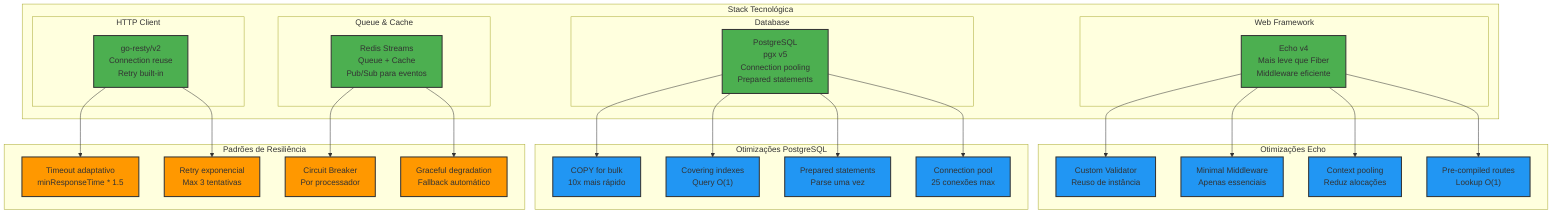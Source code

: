 flowchart TB
    subgraph ST["Stack Tecnológica"]
        subgraph WF["Web Framework"]
            Echo["Echo v4<br/>Mais leve que Fiber<br/>Middleware eficiente"]
        end
        
        subgraph DB["Database"]
            PG["PostgreSQL<br/>pgx v5<br/>Connection pooling<br/>Prepared statements"]
        end
        
        subgraph QC["Queue & Cache"]
            Redis["Redis Streams<br/>Queue + Cache<br/>Pub/Sub para eventos"]
        end
        
        subgraph HC["HTTP Client"]
            Resty["go-resty/v2<br/>Connection reuse<br/>Retry built-in"]
        end
    end
    
    subgraph OE["Otimizações Echo"]
        E1["Custom Validator<br/>Reuso de instância"]
        E2["Minimal Middleware<br/>Apenas essenciais"]
        E3["Context pooling<br/>Reduz alocações"]
        E4["Pre-compiled routes<br/>Lookup O(1)"]
    end
    
    subgraph OP["Otimizações PostgreSQL"]
        P1["COPY for bulk<br/>10x mais rápido"]
        P2["Covering indexes<br/>Query O(1)"]
        P3["Prepared statements<br/>Parse uma vez"]
        P4["Connection pool<br/>25 conexões max"]
    end
    
    subgraph PR["Padrões de Resiliência"]
        R1["Circuit Breaker<br/>Por processador"]
        R2["Timeout adaptativo<br/>minResponseTime * 1.5"]
        R3["Retry exponencial<br/>Max 3 tentativas"]
        R4["Graceful degradation<br/>Fallback automático"]
    end
    
    Echo --> E1
    Echo --> E2
    Echo --> E3
    Echo --> E4
    
    PG --> P1
    PG --> P2
    PG --> P3
    PG --> P4
    
    Redis --> R1
    Redis --> R4
    Resty --> R2
    Resty --> R3
    
    %% Styling
    classDef framework fill:#4CAF50,stroke:#333,stroke-width:2px
    classDef optimization fill:#2196F3,stroke:#333,stroke-width:2px
    classDef resilience fill:#FF9800,stroke:#333,stroke-width:2px
    
    class Echo,PG,Redis,Resty framework
    class E1,E2,E3,E4,P1,P2,P3,P4 optimization
    class R1,R2,R3,R4 resilience